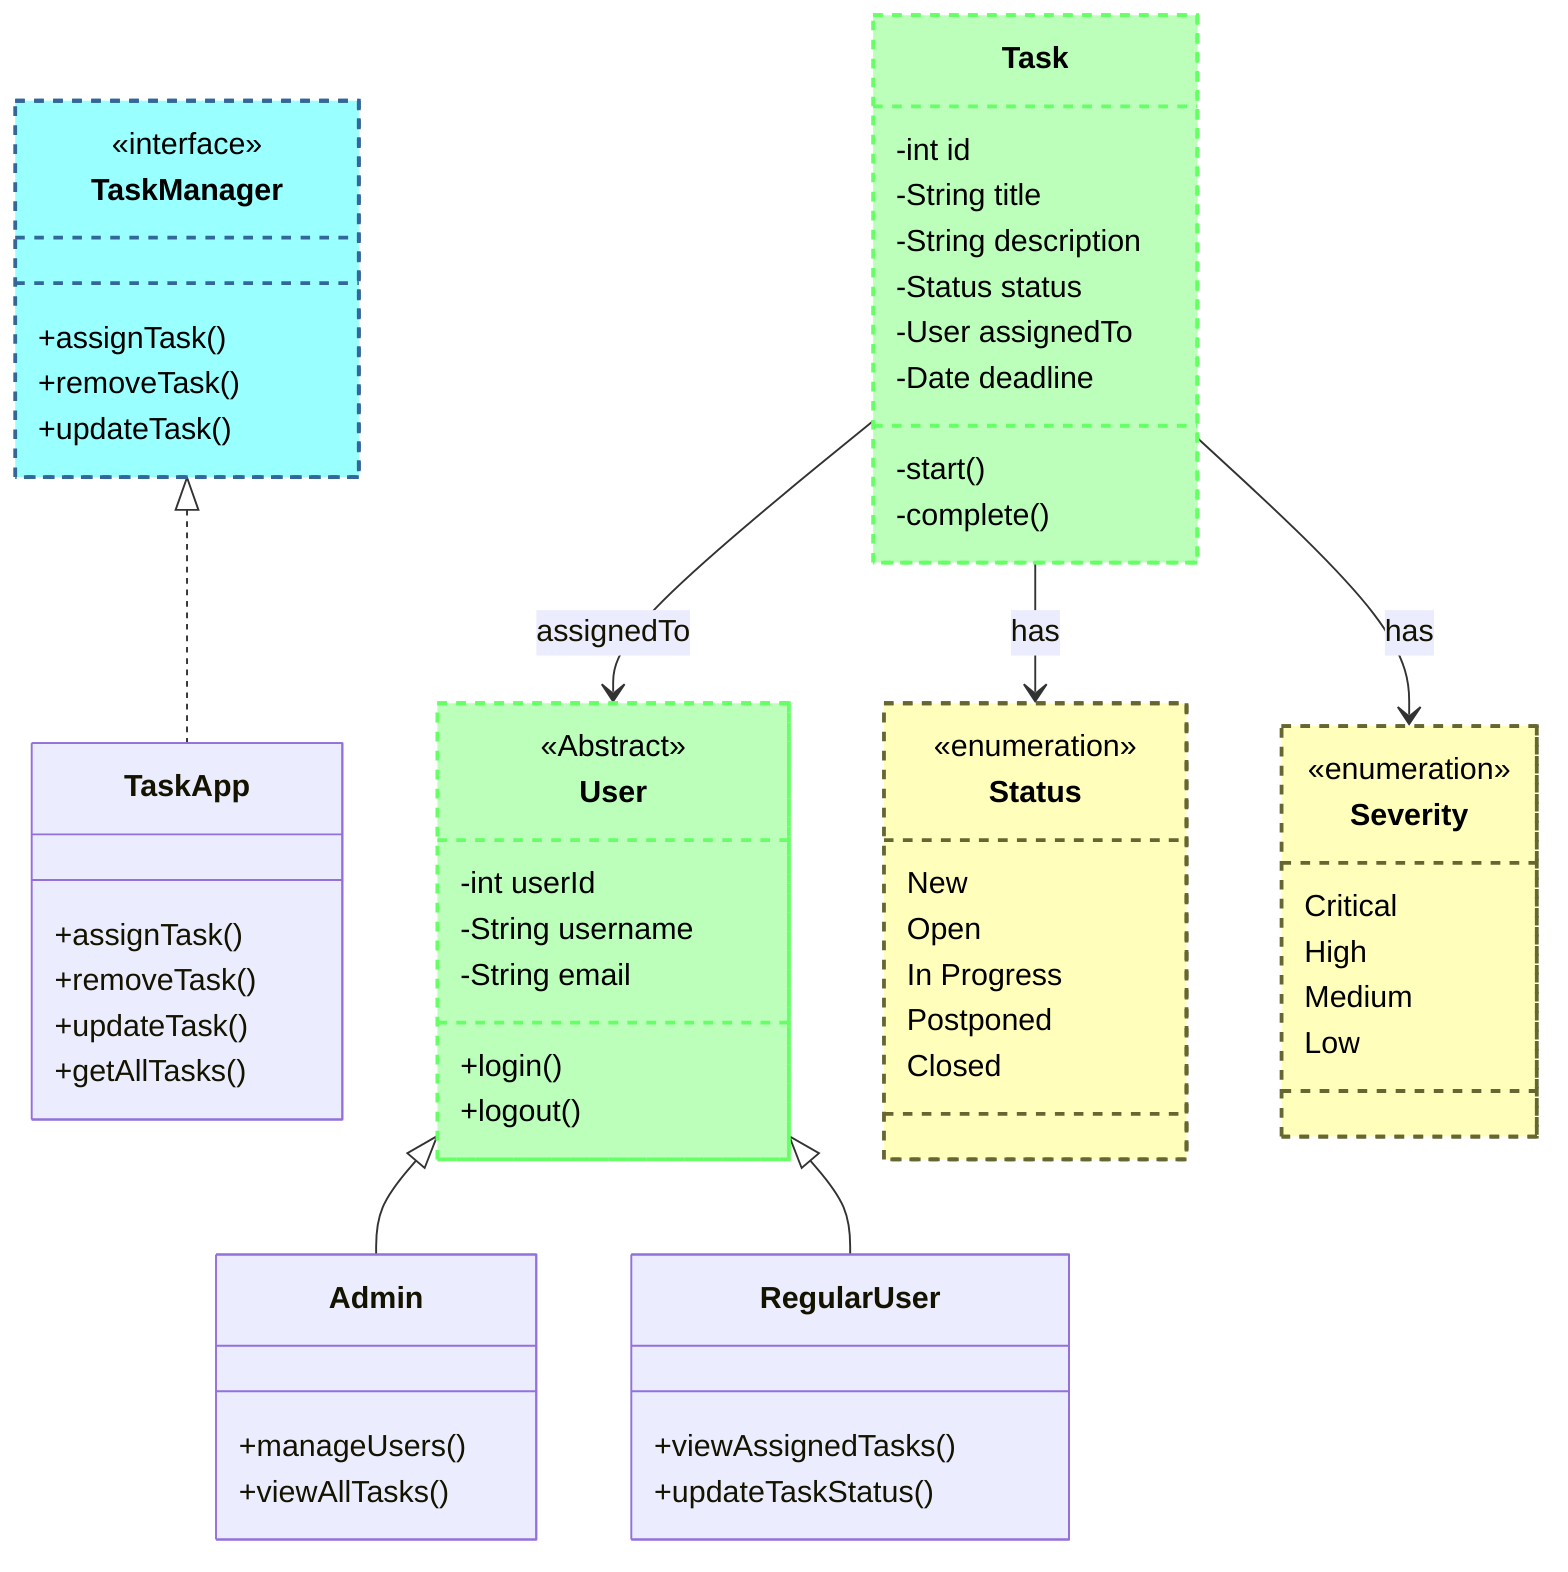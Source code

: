 classDiagram
    class Task {
        -int id
        -String title
        -String description
        -Status status
        -User assignedTo
        -Date deadline
        -start()
        -complete()
    }

    class User {
        -int userId
        -String username
        -String email
        +login()
        +logout()
    }

    class Admin {
        +manageUsers()
        +viewAllTasks()
    }

    class RegularUser {
        +viewAssignedTasks()
        +updateTaskStatus()
    }

    class TaskManager {
        +assignTask()
        +removeTask()
        +updateTask()
    }

    class TaskApp {
        +assignTask()
        +removeTask()
        +updateTask()
        +getAllTasks()
    }

    class Status {
        New
        Open
        In Progress
        Postponed
        Closed
    }
    class Severity {
        Critical
        High
        Medium
        Low
    }

    <<Abstract>> User
    <<interface>> TaskManager
    <<enumeration>> Status
    <<enumeration>> Severity
    TaskManager <|.. TaskApp
    Task --> User: assignedTo
    Task --> Status: has
    Task --> Severity: has
    User <|-- Admin
    User <|-- RegularUser
    style Task fill: #bfb, stroke: #6f6, stroke-width: 2px, color: #000, stroke-dasharray: 5 5
    style User fill: #bfb, stroke: #6f6, stroke-width: 2px, color: #000, stroke-dasharray: 5 5
    style TaskManager fill: #9ff, stroke: #369, stroke-width: 2px, color: #000, stroke-dasharray: 5 5
    style Status fill: #ffb, stroke: #663, stroke-width: 2px, color: #000, stroke-dasharray: 5 5
    style Severity fill: #ffb, stroke: #663, stroke-width: 2px, color: #000, stroke-dasharray: 5 5

    class Admin:::Ash
    class RegularUser:::Ash
    class TaskApp:::Ash